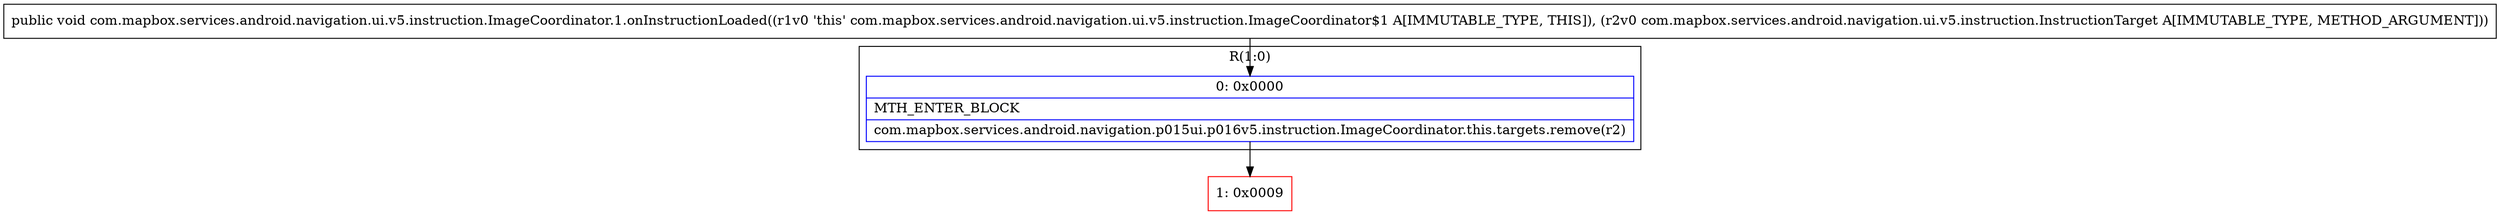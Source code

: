 digraph "CFG forcom.mapbox.services.android.navigation.ui.v5.instruction.ImageCoordinator.1.onInstructionLoaded(Lcom\/mapbox\/services\/android\/navigation\/ui\/v5\/instruction\/InstructionTarget;)V" {
subgraph cluster_Region_1132536608 {
label = "R(1:0)";
node [shape=record,color=blue];
Node_0 [shape=record,label="{0\:\ 0x0000|MTH_ENTER_BLOCK\l|com.mapbox.services.android.navigation.p015ui.p016v5.instruction.ImageCoordinator.this.targets.remove(r2)\l}"];
}
Node_1 [shape=record,color=red,label="{1\:\ 0x0009}"];
MethodNode[shape=record,label="{public void com.mapbox.services.android.navigation.ui.v5.instruction.ImageCoordinator.1.onInstructionLoaded((r1v0 'this' com.mapbox.services.android.navigation.ui.v5.instruction.ImageCoordinator$1 A[IMMUTABLE_TYPE, THIS]), (r2v0 com.mapbox.services.android.navigation.ui.v5.instruction.InstructionTarget A[IMMUTABLE_TYPE, METHOD_ARGUMENT])) }"];
MethodNode -> Node_0;
Node_0 -> Node_1;
}

